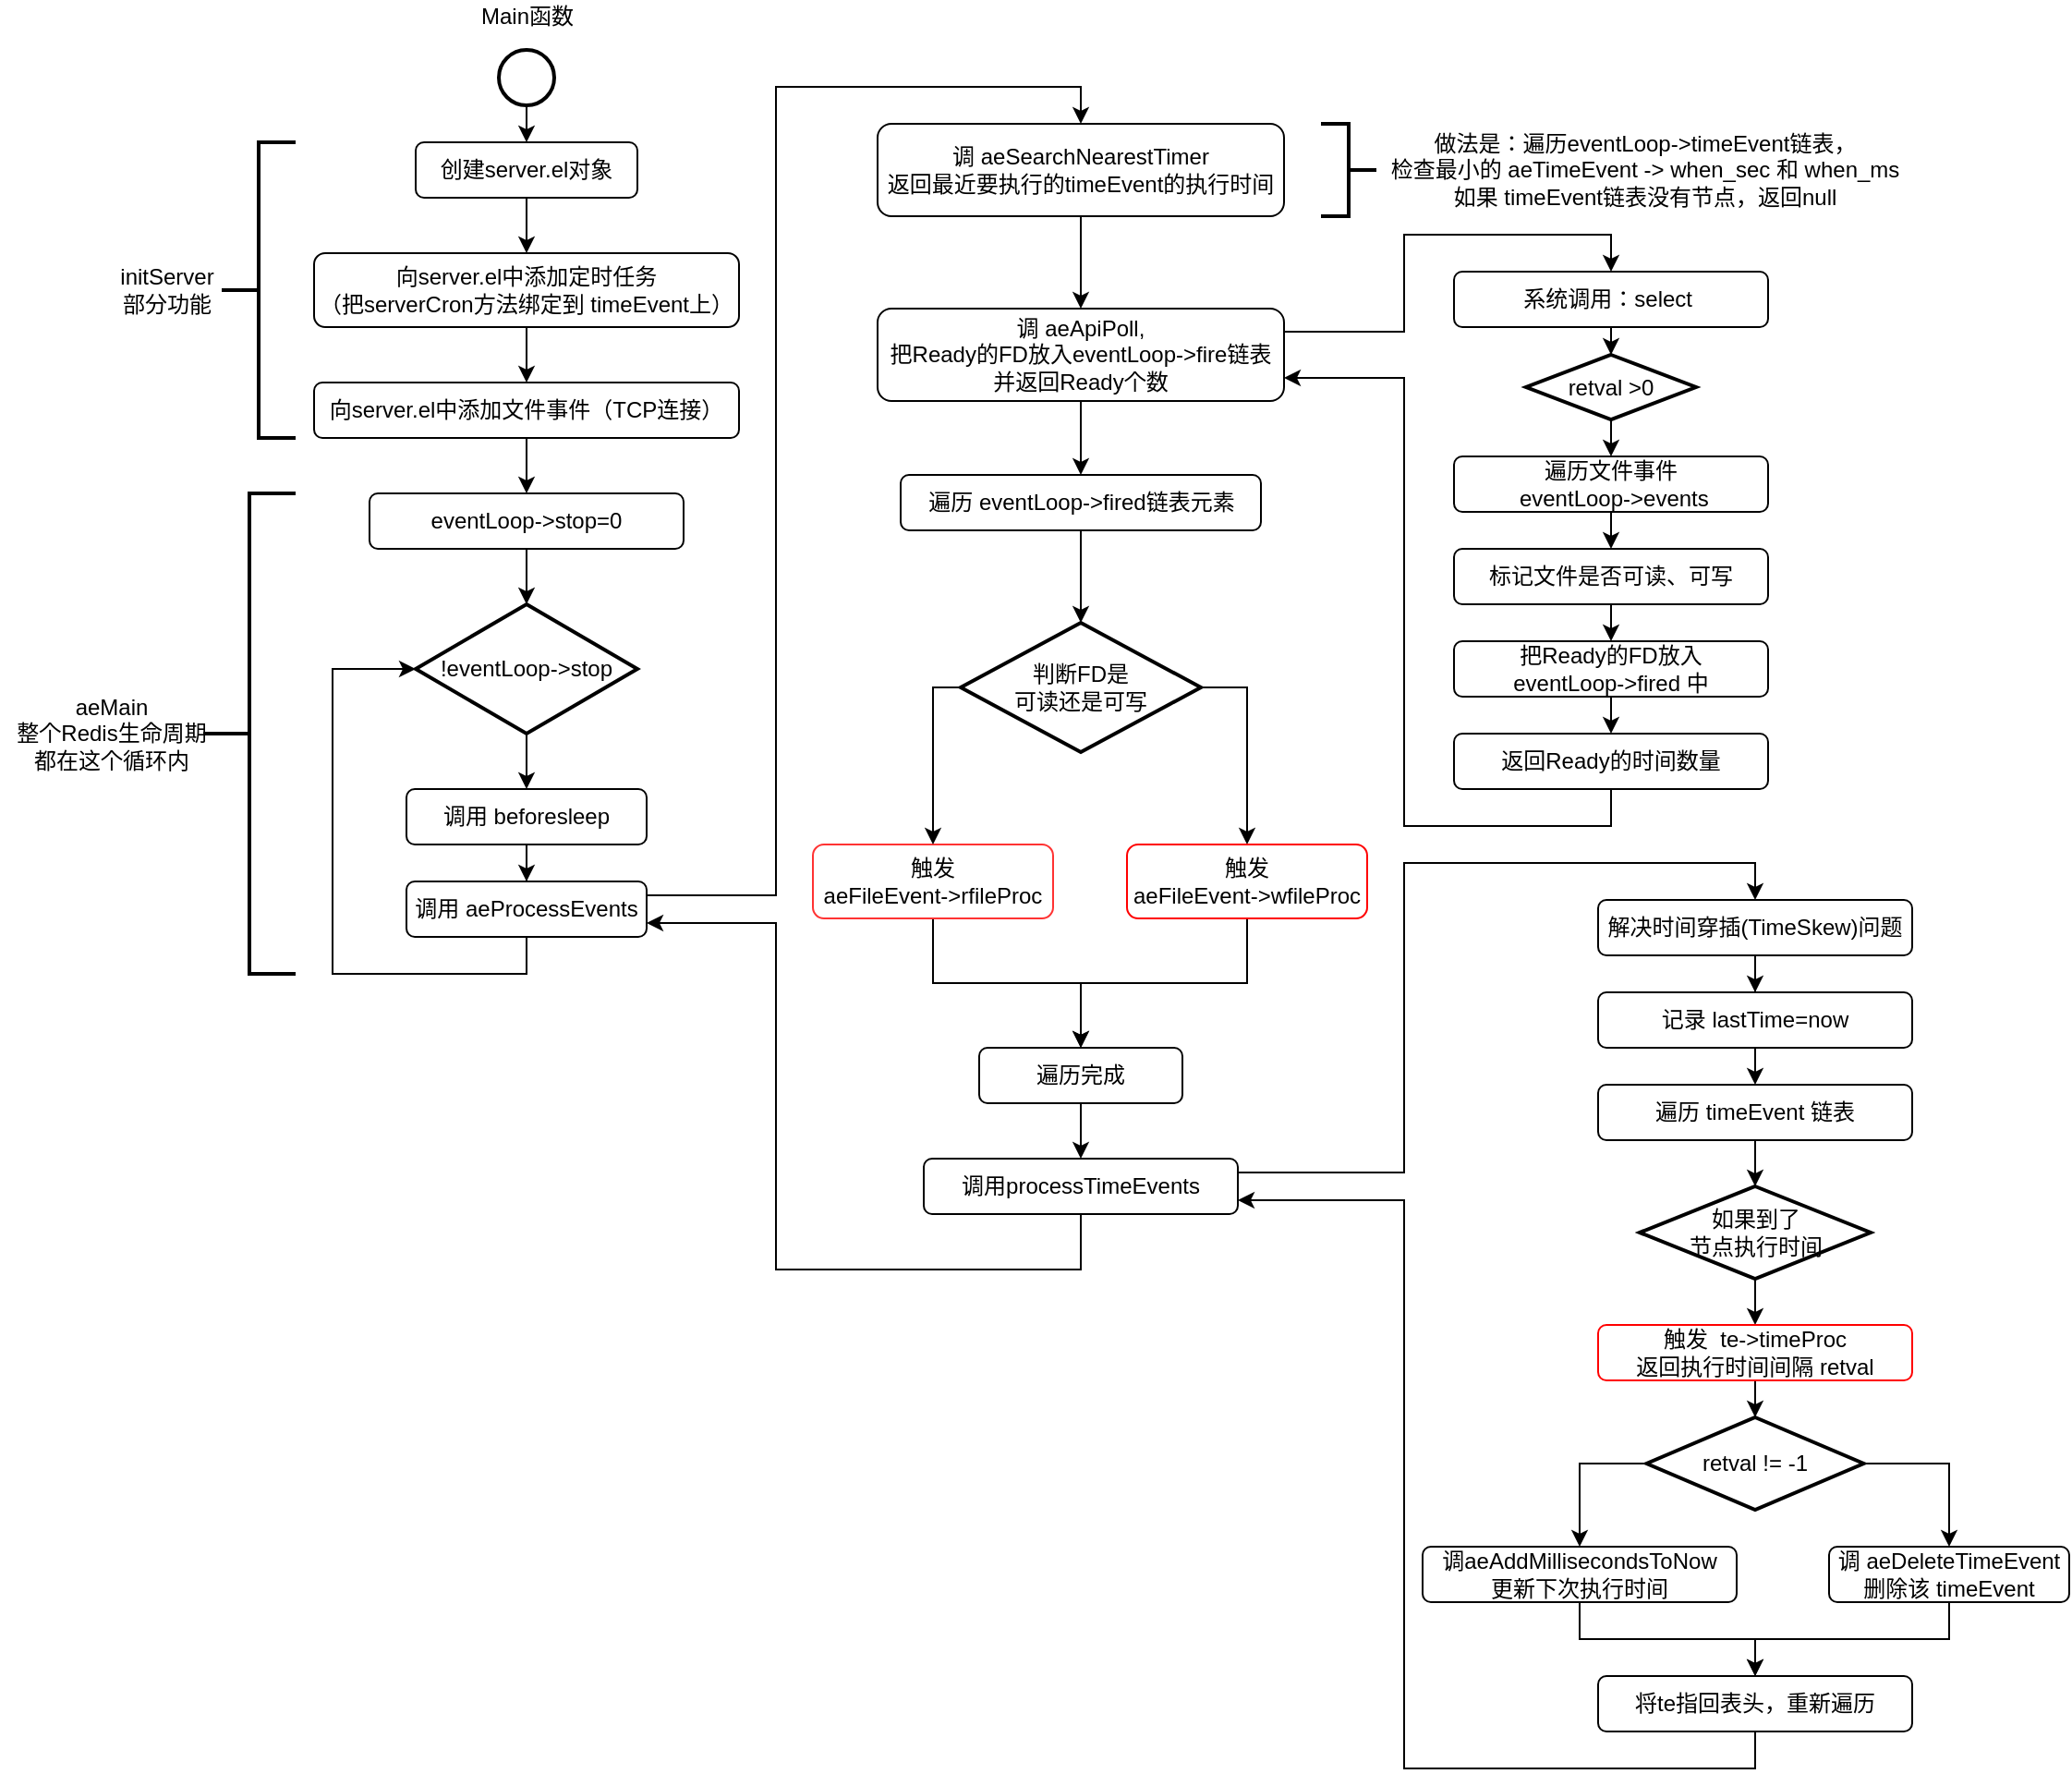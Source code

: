 <mxfile version="13.6.5" type="github">
  <diagram id="8vdtSeNukARw49CFrAyH" name="Page-1">
    <mxGraphModel dx="2249" dy="839" grid="0" gridSize="10" guides="1" tooltips="1" connect="1" arrows="1" fold="1" page="1" pageScale="1" pageWidth="827" pageHeight="1169" math="0" shadow="0">
      <root>
        <mxCell id="0" />
        <mxCell id="1" parent="0" />
        <mxCell id="KVBUYIjwvQeicDJQ01_f-8" style="edgeStyle=orthogonalEdgeStyle;rounded=0;orthogonalLoop=1;jettySize=auto;html=1;exitX=0.5;exitY=1;exitDx=0;exitDy=0;entryX=0.5;entryY=0;entryDx=0;entryDy=0;" edge="1" parent="1" source="86KxqrbWE0M6q4CwEYs0-1" target="KVBUYIjwvQeicDJQ01_f-3">
          <mxGeometry relative="1" as="geometry" />
        </mxCell>
        <mxCell id="86KxqrbWE0M6q4CwEYs0-1" value="创建server.el对象" style="rounded=1;whiteSpace=wrap;html=1;" parent="1" vertex="1">
          <mxGeometry x="95" y="90" width="120" height="30" as="geometry" />
        </mxCell>
        <mxCell id="KVBUYIjwvQeicDJQ01_f-9" style="edgeStyle=orthogonalEdgeStyle;rounded=0;orthogonalLoop=1;jettySize=auto;html=1;exitX=0.5;exitY=1;exitDx=0;exitDy=0;exitPerimeter=0;entryX=0.5;entryY=0;entryDx=0;entryDy=0;" edge="1" parent="1" source="KVBUYIjwvQeicDJQ01_f-2" target="86KxqrbWE0M6q4CwEYs0-1">
          <mxGeometry relative="1" as="geometry" />
        </mxCell>
        <mxCell id="KVBUYIjwvQeicDJQ01_f-2" value="" style="strokeWidth=2;html=1;shape=mxgraph.flowchart.start_1;whiteSpace=wrap;" vertex="1" parent="1">
          <mxGeometry x="140" y="40" width="30" height="30" as="geometry" />
        </mxCell>
        <mxCell id="KVBUYIjwvQeicDJQ01_f-5" value="" style="edgeStyle=orthogonalEdgeStyle;rounded=0;orthogonalLoop=1;jettySize=auto;html=1;" edge="1" parent="1" source="KVBUYIjwvQeicDJQ01_f-3" target="KVBUYIjwvQeicDJQ01_f-4">
          <mxGeometry relative="1" as="geometry" />
        </mxCell>
        <mxCell id="KVBUYIjwvQeicDJQ01_f-3" value="向server.el中添加定时任务&lt;br&gt;（把serverCron方法绑定到 timeEvent上）" style="rounded=1;whiteSpace=wrap;html=1;" vertex="1" parent="1">
          <mxGeometry x="40" y="150" width="230" height="40" as="geometry" />
        </mxCell>
        <mxCell id="KVBUYIjwvQeicDJQ01_f-19" value="" style="edgeStyle=orthogonalEdgeStyle;rounded=0;orthogonalLoop=1;jettySize=auto;html=1;" edge="1" parent="1" source="KVBUYIjwvQeicDJQ01_f-4" target="KVBUYIjwvQeicDJQ01_f-18">
          <mxGeometry relative="1" as="geometry" />
        </mxCell>
        <mxCell id="KVBUYIjwvQeicDJQ01_f-4" value="向server.el中添加文件事件（TCP连接）" style="rounded=1;whiteSpace=wrap;html=1;" vertex="1" parent="1">
          <mxGeometry x="40" y="220" width="230" height="30" as="geometry" />
        </mxCell>
        <mxCell id="KVBUYIjwvQeicDJQ01_f-11" value="" style="strokeWidth=2;html=1;shape=mxgraph.flowchart.annotation_2;align=left;labelPosition=right;pointerEvents=1;" vertex="1" parent="1">
          <mxGeometry x="-10" y="90" width="40" height="160" as="geometry" />
        </mxCell>
        <mxCell id="KVBUYIjwvQeicDJQ01_f-13" value="initServer&lt;br&gt;部分功能" style="text;html=1;align=center;verticalAlign=middle;resizable=0;points=[];autosize=1;" vertex="1" parent="1">
          <mxGeometry x="-75" y="155" width="70" height="30" as="geometry" />
        </mxCell>
        <mxCell id="KVBUYIjwvQeicDJQ01_f-24" value="" style="edgeStyle=orthogonalEdgeStyle;rounded=0;orthogonalLoop=1;jettySize=auto;html=1;" edge="1" parent="1" source="KVBUYIjwvQeicDJQ01_f-14" target="KVBUYIjwvQeicDJQ01_f-23">
          <mxGeometry relative="1" as="geometry" />
        </mxCell>
        <mxCell id="KVBUYIjwvQeicDJQ01_f-14" value="!eventLoop-&amp;gt;stop" style="strokeWidth=2;html=1;shape=mxgraph.flowchart.decision;whiteSpace=wrap;" vertex="1" parent="1">
          <mxGeometry x="95" y="340" width="120" height="70" as="geometry" />
        </mxCell>
        <mxCell id="KVBUYIjwvQeicDJQ01_f-20" value="" style="edgeStyle=orthogonalEdgeStyle;rounded=0;orthogonalLoop=1;jettySize=auto;html=1;" edge="1" parent="1" source="KVBUYIjwvQeicDJQ01_f-18" target="KVBUYIjwvQeicDJQ01_f-14">
          <mxGeometry relative="1" as="geometry" />
        </mxCell>
        <mxCell id="KVBUYIjwvQeicDJQ01_f-18" value="eventLoop-&amp;gt;stop=0" style="rounded=1;whiteSpace=wrap;html=1;" vertex="1" parent="1">
          <mxGeometry x="70" y="280" width="170" height="30" as="geometry" />
        </mxCell>
        <mxCell id="KVBUYIjwvQeicDJQ01_f-26" style="edgeStyle=orthogonalEdgeStyle;rounded=0;orthogonalLoop=1;jettySize=auto;html=1;exitX=0.5;exitY=1;exitDx=0;exitDy=0;entryX=0;entryY=0.5;entryDx=0;entryDy=0;entryPerimeter=0;" edge="1" parent="1" source="KVBUYIjwvQeicDJQ01_f-21" target="KVBUYIjwvQeicDJQ01_f-14">
          <mxGeometry relative="1" as="geometry">
            <Array as="points">
              <mxPoint x="155" y="540" />
              <mxPoint x="50" y="540" />
              <mxPoint x="50" y="375" />
            </Array>
          </mxGeometry>
        </mxCell>
        <mxCell id="KVBUYIjwvQeicDJQ01_f-33" style="edgeStyle=orthogonalEdgeStyle;rounded=0;orthogonalLoop=1;jettySize=auto;html=1;exitX=1;exitY=0.25;exitDx=0;exitDy=0;entryX=0.5;entryY=0;entryDx=0;entryDy=0;" edge="1" parent="1" source="KVBUYIjwvQeicDJQ01_f-21" target="KVBUYIjwvQeicDJQ01_f-31">
          <mxGeometry relative="1" as="geometry">
            <Array as="points">
              <mxPoint x="290" y="498" />
              <mxPoint x="290" y="60" />
              <mxPoint x="455" y="60" />
            </Array>
          </mxGeometry>
        </mxCell>
        <mxCell id="KVBUYIjwvQeicDJQ01_f-21" value="调用 aeProcessEvents" style="rounded=1;whiteSpace=wrap;html=1;" vertex="1" parent="1">
          <mxGeometry x="90" y="490" width="130" height="30" as="geometry" />
        </mxCell>
        <mxCell id="KVBUYIjwvQeicDJQ01_f-25" value="" style="edgeStyle=orthogonalEdgeStyle;rounded=0;orthogonalLoop=1;jettySize=auto;html=1;" edge="1" parent="1" source="KVBUYIjwvQeicDJQ01_f-23" target="KVBUYIjwvQeicDJQ01_f-21">
          <mxGeometry relative="1" as="geometry" />
        </mxCell>
        <mxCell id="KVBUYIjwvQeicDJQ01_f-23" value="调用&amp;nbsp;beforesleep" style="rounded=1;whiteSpace=wrap;html=1;" vertex="1" parent="1">
          <mxGeometry x="90" y="440" width="130" height="30" as="geometry" />
        </mxCell>
        <mxCell id="KVBUYIjwvQeicDJQ01_f-27" value="" style="strokeWidth=2;html=1;shape=mxgraph.flowchart.annotation_2;align=left;labelPosition=right;pointerEvents=1;" vertex="1" parent="1">
          <mxGeometry x="-20" y="280" width="50" height="260" as="geometry" />
        </mxCell>
        <mxCell id="KVBUYIjwvQeicDJQ01_f-30" value="aeMain&lt;br&gt;整个Redis生命周期&lt;br&gt;都在这个循环内" style="text;html=1;align=center;verticalAlign=middle;resizable=0;points=[];autosize=1;" vertex="1" parent="1">
          <mxGeometry x="-130" y="385" width="120" height="50" as="geometry" />
        </mxCell>
        <mxCell id="KVBUYIjwvQeicDJQ01_f-37" value="" style="edgeStyle=orthogonalEdgeStyle;rounded=0;orthogonalLoop=1;jettySize=auto;html=1;" edge="1" parent="1" source="KVBUYIjwvQeicDJQ01_f-31" target="KVBUYIjwvQeicDJQ01_f-36">
          <mxGeometry relative="1" as="geometry" />
        </mxCell>
        <mxCell id="KVBUYIjwvQeicDJQ01_f-31" value="调&amp;nbsp;aeSearchNearestTimer&lt;br&gt;返回最近要执行的timeEvent的执行时间" style="rounded=1;whiteSpace=wrap;html=1;" vertex="1" parent="1">
          <mxGeometry x="345" y="80" width="220" height="50" as="geometry" />
        </mxCell>
        <mxCell id="KVBUYIjwvQeicDJQ01_f-34" value="" style="strokeWidth=2;html=1;shape=mxgraph.flowchart.annotation_2;align=left;labelPosition=right;pointerEvents=1;rotation=-180;" vertex="1" parent="1">
          <mxGeometry x="585" y="80" width="30" height="50" as="geometry" />
        </mxCell>
        <mxCell id="KVBUYIjwvQeicDJQ01_f-35" value="做法是：&lt;span&gt;遍历eventLoop-&amp;gt;timeEvent链表，&lt;/span&gt;&lt;br&gt;检查最小的 aeTimeEvent -&amp;gt; when_sec 和 when_ms&lt;br&gt;如果 timeEvent链表没有节点，返回null" style="text;html=1;align=center;verticalAlign=middle;resizable=0;points=[];autosize=1;" vertex="1" parent="1">
          <mxGeometry x="615" y="80" width="290" height="50" as="geometry" />
        </mxCell>
        <mxCell id="KVBUYIjwvQeicDJQ01_f-39" value="" style="edgeStyle=orthogonalEdgeStyle;rounded=0;orthogonalLoop=1;jettySize=auto;html=1;" edge="1" parent="1" source="KVBUYIjwvQeicDJQ01_f-36" target="KVBUYIjwvQeicDJQ01_f-38">
          <mxGeometry relative="1" as="geometry" />
        </mxCell>
        <mxCell id="KVBUYIjwvQeicDJQ01_f-84" style="edgeStyle=orthogonalEdgeStyle;rounded=0;orthogonalLoop=1;jettySize=auto;html=1;exitX=1;exitY=0.25;exitDx=0;exitDy=0;entryX=0.5;entryY=0;entryDx=0;entryDy=0;" edge="1" parent="1" source="KVBUYIjwvQeicDJQ01_f-36" target="KVBUYIjwvQeicDJQ01_f-78">
          <mxGeometry relative="1" as="geometry">
            <Array as="points">
              <mxPoint x="630" y="193" />
              <mxPoint x="630" y="140" />
              <mxPoint x="742" y="140" />
            </Array>
          </mxGeometry>
        </mxCell>
        <mxCell id="KVBUYIjwvQeicDJQ01_f-36" value="调 aeApiPoll,&lt;br&gt;把Ready的FD放入eventLoop-&amp;gt;fire链表&lt;br&gt;并返回Ready个数" style="rounded=1;whiteSpace=wrap;html=1;" vertex="1" parent="1">
          <mxGeometry x="345" y="180" width="220" height="50" as="geometry" />
        </mxCell>
        <mxCell id="KVBUYIjwvQeicDJQ01_f-41" value="" style="edgeStyle=orthogonalEdgeStyle;rounded=0;orthogonalLoop=1;jettySize=auto;html=1;" edge="1" parent="1" source="KVBUYIjwvQeicDJQ01_f-38" target="KVBUYIjwvQeicDJQ01_f-40">
          <mxGeometry relative="1" as="geometry" />
        </mxCell>
        <mxCell id="KVBUYIjwvQeicDJQ01_f-38" value="遍历 eventLoop-&amp;gt;fired链表元素" style="rounded=1;whiteSpace=wrap;html=1;" vertex="1" parent="1">
          <mxGeometry x="357.5" y="270" width="195" height="30" as="geometry" />
        </mxCell>
        <mxCell id="KVBUYIjwvQeicDJQ01_f-45" style="edgeStyle=orthogonalEdgeStyle;rounded=0;orthogonalLoop=1;jettySize=auto;html=1;exitX=1;exitY=0.5;exitDx=0;exitDy=0;exitPerimeter=0;entryX=0.5;entryY=0;entryDx=0;entryDy=0;" edge="1" parent="1" source="KVBUYIjwvQeicDJQ01_f-40" target="KVBUYIjwvQeicDJQ01_f-44">
          <mxGeometry relative="1" as="geometry" />
        </mxCell>
        <mxCell id="KVBUYIjwvQeicDJQ01_f-40" value="判断FD是&lt;br&gt;可读还是可写" style="strokeWidth=2;html=1;shape=mxgraph.flowchart.decision;whiteSpace=wrap;" vertex="1" parent="1">
          <mxGeometry x="390" y="350" width="130" height="70" as="geometry" />
        </mxCell>
        <mxCell id="KVBUYIjwvQeicDJQ01_f-50" style="edgeStyle=orthogonalEdgeStyle;rounded=0;orthogonalLoop=1;jettySize=auto;html=1;exitX=0.5;exitY=1;exitDx=0;exitDy=0;entryX=0.5;entryY=0;entryDx=0;entryDy=0;" edge="1" parent="1" source="KVBUYIjwvQeicDJQ01_f-42" target="KVBUYIjwvQeicDJQ01_f-49">
          <mxGeometry relative="1" as="geometry" />
        </mxCell>
        <mxCell id="KVBUYIjwvQeicDJQ01_f-42" value="触发&lt;br&gt;aeFileEvent-&amp;gt;rfileProc" style="rounded=1;whiteSpace=wrap;html=1;strokeColor=#FF3333;" vertex="1" parent="1">
          <mxGeometry x="310" y="470" width="130" height="40" as="geometry" />
        </mxCell>
        <mxCell id="KVBUYIjwvQeicDJQ01_f-43" style="edgeStyle=orthogonalEdgeStyle;rounded=0;orthogonalLoop=1;jettySize=auto;html=1;exitX=0;exitY=0.5;exitDx=0;exitDy=0;exitPerimeter=0;entryX=0.5;entryY=0;entryDx=0;entryDy=0;" edge="1" parent="1" source="KVBUYIjwvQeicDJQ01_f-40" target="KVBUYIjwvQeicDJQ01_f-42">
          <mxGeometry relative="1" as="geometry">
            <Array as="points">
              <mxPoint x="375" y="385" />
            </Array>
          </mxGeometry>
        </mxCell>
        <mxCell id="KVBUYIjwvQeicDJQ01_f-51" style="edgeStyle=orthogonalEdgeStyle;rounded=0;orthogonalLoop=1;jettySize=auto;html=1;exitX=0.5;exitY=1;exitDx=0;exitDy=0;entryX=0.5;entryY=0;entryDx=0;entryDy=0;" edge="1" parent="1" source="KVBUYIjwvQeicDJQ01_f-44" target="KVBUYIjwvQeicDJQ01_f-49">
          <mxGeometry relative="1" as="geometry" />
        </mxCell>
        <mxCell id="KVBUYIjwvQeicDJQ01_f-44" value="触发&lt;br&gt;aeFileEvent-&amp;gt;wfileProc" style="rounded=1;whiteSpace=wrap;html=1;strokeColor=#FF0000;" vertex="1" parent="1">
          <mxGeometry x="480" y="470" width="130" height="40" as="geometry" />
        </mxCell>
        <mxCell id="KVBUYIjwvQeicDJQ01_f-55" value="" style="edgeStyle=orthogonalEdgeStyle;rounded=0;orthogonalLoop=1;jettySize=auto;html=1;" edge="1" parent="1" source="KVBUYIjwvQeicDJQ01_f-49" target="KVBUYIjwvQeicDJQ01_f-54">
          <mxGeometry relative="1" as="geometry" />
        </mxCell>
        <mxCell id="KVBUYIjwvQeicDJQ01_f-49" value="遍历完成" style="rounded=1;whiteSpace=wrap;html=1;" vertex="1" parent="1">
          <mxGeometry x="400" y="580" width="110" height="30" as="geometry" />
        </mxCell>
        <mxCell id="KVBUYIjwvQeicDJQ01_f-56" style="edgeStyle=orthogonalEdgeStyle;rounded=0;orthogonalLoop=1;jettySize=auto;html=1;exitX=0.5;exitY=1;exitDx=0;exitDy=0;entryX=1;entryY=0.75;entryDx=0;entryDy=0;" edge="1" parent="1" source="KVBUYIjwvQeicDJQ01_f-54" target="KVBUYIjwvQeicDJQ01_f-21">
          <mxGeometry relative="1" as="geometry">
            <Array as="points">
              <mxPoint x="455" y="700" />
              <mxPoint x="290" y="700" />
              <mxPoint x="290" y="513" />
            </Array>
          </mxGeometry>
        </mxCell>
        <mxCell id="KVBUYIjwvQeicDJQ01_f-92" style="edgeStyle=orthogonalEdgeStyle;rounded=0;orthogonalLoop=1;jettySize=auto;html=1;exitX=1;exitY=0.25;exitDx=0;exitDy=0;entryX=0.5;entryY=0;entryDx=0;entryDy=0;" edge="1" parent="1" source="KVBUYIjwvQeicDJQ01_f-54" target="KVBUYIjwvQeicDJQ01_f-57">
          <mxGeometry relative="1" as="geometry">
            <Array as="points">
              <mxPoint x="630" y="648" />
              <mxPoint x="630" y="480" />
              <mxPoint x="820" y="480" />
            </Array>
          </mxGeometry>
        </mxCell>
        <mxCell id="KVBUYIjwvQeicDJQ01_f-54" value="调用processTimeEvents" style="rounded=1;whiteSpace=wrap;html=1;" vertex="1" parent="1">
          <mxGeometry x="370" y="640" width="170" height="30" as="geometry" />
        </mxCell>
        <mxCell id="KVBUYIjwvQeicDJQ01_f-67" value="" style="edgeStyle=orthogonalEdgeStyle;rounded=0;orthogonalLoop=1;jettySize=auto;html=1;entryX=0.5;entryY=0;entryDx=0;entryDy=0;" edge="1" parent="1" source="KVBUYIjwvQeicDJQ01_f-57" target="KVBUYIjwvQeicDJQ01_f-58">
          <mxGeometry relative="1" as="geometry" />
        </mxCell>
        <mxCell id="KVBUYIjwvQeicDJQ01_f-57" value="解决时间穿插(TimeSkew)问题" style="rounded=1;whiteSpace=wrap;html=1;" vertex="1" parent="1">
          <mxGeometry x="735" y="500" width="170" height="30" as="geometry" />
        </mxCell>
        <mxCell id="KVBUYIjwvQeicDJQ01_f-68" style="edgeStyle=orthogonalEdgeStyle;rounded=0;orthogonalLoop=1;jettySize=auto;html=1;exitX=0.5;exitY=1;exitDx=0;exitDy=0;entryX=0.5;entryY=0;entryDx=0;entryDy=0;" edge="1" parent="1" source="KVBUYIjwvQeicDJQ01_f-58" target="KVBUYIjwvQeicDJQ01_f-59">
          <mxGeometry relative="1" as="geometry" />
        </mxCell>
        <mxCell id="KVBUYIjwvQeicDJQ01_f-58" value="记录 lastTime=now" style="rounded=1;whiteSpace=wrap;html=1;" vertex="1" parent="1">
          <mxGeometry x="735" y="550" width="170" height="30" as="geometry" />
        </mxCell>
        <mxCell id="KVBUYIjwvQeicDJQ01_f-70" style="edgeStyle=orthogonalEdgeStyle;rounded=0;orthogonalLoop=1;jettySize=auto;html=1;exitX=0.5;exitY=1;exitDx=0;exitDy=0;entryX=0.5;entryY=0;entryDx=0;entryDy=0;entryPerimeter=0;" edge="1" parent="1" source="KVBUYIjwvQeicDJQ01_f-59" target="KVBUYIjwvQeicDJQ01_f-60">
          <mxGeometry relative="1" as="geometry" />
        </mxCell>
        <mxCell id="KVBUYIjwvQeicDJQ01_f-59" value="遍历 timeEvent 链表" style="rounded=1;whiteSpace=wrap;html=1;" vertex="1" parent="1">
          <mxGeometry x="735" y="600" width="170" height="30" as="geometry" />
        </mxCell>
        <mxCell id="KVBUYIjwvQeicDJQ01_f-71" style="edgeStyle=orthogonalEdgeStyle;rounded=0;orthogonalLoop=1;jettySize=auto;html=1;exitX=0.5;exitY=1;exitDx=0;exitDy=0;exitPerimeter=0;entryX=0.5;entryY=0;entryDx=0;entryDy=0;" edge="1" parent="1" source="KVBUYIjwvQeicDJQ01_f-60" target="KVBUYIjwvQeicDJQ01_f-61">
          <mxGeometry relative="1" as="geometry" />
        </mxCell>
        <mxCell id="KVBUYIjwvQeicDJQ01_f-60" value="如果到了&lt;br&gt;节点执行时间" style="strokeWidth=2;html=1;shape=mxgraph.flowchart.decision;whiteSpace=wrap;" vertex="1" parent="1">
          <mxGeometry x="757.5" y="655" width="125" height="50" as="geometry" />
        </mxCell>
        <mxCell id="KVBUYIjwvQeicDJQ01_f-72" style="edgeStyle=orthogonalEdgeStyle;rounded=0;orthogonalLoop=1;jettySize=auto;html=1;exitX=0.5;exitY=1;exitDx=0;exitDy=0;entryX=0.5;entryY=0;entryDx=0;entryDy=0;entryPerimeter=0;" edge="1" parent="1" source="KVBUYIjwvQeicDJQ01_f-61" target="KVBUYIjwvQeicDJQ01_f-63">
          <mxGeometry relative="1" as="geometry" />
        </mxCell>
        <mxCell id="KVBUYIjwvQeicDJQ01_f-61" value="触发&amp;nbsp; te-&amp;gt;timeProc &lt;br&gt;返回执行时间间隔 retval" style="rounded=1;whiteSpace=wrap;html=1;strokeColor=#FF0000;" vertex="1" parent="1">
          <mxGeometry x="735" y="730" width="170" height="30" as="geometry" />
        </mxCell>
        <mxCell id="KVBUYIjwvQeicDJQ01_f-73" style="edgeStyle=orthogonalEdgeStyle;rounded=0;orthogonalLoop=1;jettySize=auto;html=1;exitX=0;exitY=0.5;exitDx=0;exitDy=0;exitPerimeter=0;entryX=0.5;entryY=0;entryDx=0;entryDy=0;" edge="1" parent="1" source="KVBUYIjwvQeicDJQ01_f-63" target="KVBUYIjwvQeicDJQ01_f-64">
          <mxGeometry relative="1" as="geometry" />
        </mxCell>
        <mxCell id="KVBUYIjwvQeicDJQ01_f-74" style="edgeStyle=orthogonalEdgeStyle;rounded=0;orthogonalLoop=1;jettySize=auto;html=1;exitX=1;exitY=0.5;exitDx=0;exitDy=0;exitPerimeter=0;entryX=0.5;entryY=0;entryDx=0;entryDy=0;" edge="1" parent="1" source="KVBUYIjwvQeicDJQ01_f-63" target="KVBUYIjwvQeicDJQ01_f-65">
          <mxGeometry relative="1" as="geometry" />
        </mxCell>
        <mxCell id="KVBUYIjwvQeicDJQ01_f-63" value="retval != -1" style="strokeWidth=2;html=1;shape=mxgraph.flowchart.decision;whiteSpace=wrap;" vertex="1" parent="1">
          <mxGeometry x="761.25" y="780" width="117.5" height="50" as="geometry" />
        </mxCell>
        <mxCell id="KVBUYIjwvQeicDJQ01_f-75" style="edgeStyle=orthogonalEdgeStyle;rounded=0;orthogonalLoop=1;jettySize=auto;html=1;exitX=0.5;exitY=1;exitDx=0;exitDy=0;entryX=0.5;entryY=0;entryDx=0;entryDy=0;" edge="1" parent="1" source="KVBUYIjwvQeicDJQ01_f-64" target="KVBUYIjwvQeicDJQ01_f-66">
          <mxGeometry relative="1" as="geometry" />
        </mxCell>
        <mxCell id="KVBUYIjwvQeicDJQ01_f-64" value="调aeAddMillisecondsToNow&lt;br&gt;更新下次执行时间" style="rounded=1;whiteSpace=wrap;html=1;" vertex="1" parent="1">
          <mxGeometry x="640" y="850" width="170" height="30" as="geometry" />
        </mxCell>
        <mxCell id="KVBUYIjwvQeicDJQ01_f-76" style="edgeStyle=orthogonalEdgeStyle;rounded=0;orthogonalLoop=1;jettySize=auto;html=1;exitX=0.5;exitY=1;exitDx=0;exitDy=0;entryX=0.5;entryY=0;entryDx=0;entryDy=0;" edge="1" parent="1" source="KVBUYIjwvQeicDJQ01_f-65" target="KVBUYIjwvQeicDJQ01_f-66">
          <mxGeometry relative="1" as="geometry" />
        </mxCell>
        <mxCell id="KVBUYIjwvQeicDJQ01_f-65" value="调&amp;nbsp;aeDeleteTimeEvent&lt;br&gt;删除该 timeEvent" style="rounded=1;whiteSpace=wrap;html=1;" vertex="1" parent="1">
          <mxGeometry x="860" y="850" width="130" height="30" as="geometry" />
        </mxCell>
        <mxCell id="KVBUYIjwvQeicDJQ01_f-93" style="edgeStyle=orthogonalEdgeStyle;rounded=0;orthogonalLoop=1;jettySize=auto;html=1;exitX=0.5;exitY=1;exitDx=0;exitDy=0;entryX=1;entryY=0.75;entryDx=0;entryDy=0;" edge="1" parent="1" source="KVBUYIjwvQeicDJQ01_f-66" target="KVBUYIjwvQeicDJQ01_f-54">
          <mxGeometry relative="1" as="geometry">
            <Array as="points">
              <mxPoint x="820" y="970" />
              <mxPoint x="630" y="970" />
              <mxPoint x="630" y="663" />
            </Array>
          </mxGeometry>
        </mxCell>
        <mxCell id="KVBUYIjwvQeicDJQ01_f-66" value="将te指回表头，重新遍历" style="rounded=1;whiteSpace=wrap;html=1;" vertex="1" parent="1">
          <mxGeometry x="735" y="920" width="170" height="30" as="geometry" />
        </mxCell>
        <mxCell id="KVBUYIjwvQeicDJQ01_f-85" style="edgeStyle=orthogonalEdgeStyle;rounded=0;orthogonalLoop=1;jettySize=auto;html=1;exitX=0.5;exitY=1;exitDx=0;exitDy=0;entryX=0.5;entryY=0;entryDx=0;entryDy=0;entryPerimeter=0;" edge="1" parent="1" source="KVBUYIjwvQeicDJQ01_f-78" target="KVBUYIjwvQeicDJQ01_f-79">
          <mxGeometry relative="1" as="geometry" />
        </mxCell>
        <mxCell id="KVBUYIjwvQeicDJQ01_f-78" value="系统调用：select&amp;nbsp;" style="rounded=1;whiteSpace=wrap;html=1;" vertex="1" parent="1">
          <mxGeometry x="657" y="160" width="170" height="30" as="geometry" />
        </mxCell>
        <mxCell id="KVBUYIjwvQeicDJQ01_f-87" style="edgeStyle=orthogonalEdgeStyle;rounded=0;orthogonalLoop=1;jettySize=auto;html=1;exitX=0.5;exitY=1;exitDx=0;exitDy=0;exitPerimeter=0;entryX=0.5;entryY=0;entryDx=0;entryDy=0;" edge="1" parent="1" source="KVBUYIjwvQeicDJQ01_f-79" target="KVBUYIjwvQeicDJQ01_f-80">
          <mxGeometry relative="1" as="geometry" />
        </mxCell>
        <mxCell id="KVBUYIjwvQeicDJQ01_f-79" value="retval &amp;gt;0" style="strokeWidth=2;html=1;shape=mxgraph.flowchart.decision;whiteSpace=wrap;" vertex="1" parent="1">
          <mxGeometry x="696" y="205" width="92" height="35" as="geometry" />
        </mxCell>
        <mxCell id="KVBUYIjwvQeicDJQ01_f-88" style="edgeStyle=orthogonalEdgeStyle;rounded=0;orthogonalLoop=1;jettySize=auto;html=1;exitX=0.5;exitY=1;exitDx=0;exitDy=0;entryX=0.5;entryY=0;entryDx=0;entryDy=0;" edge="1" parent="1" source="KVBUYIjwvQeicDJQ01_f-80" target="KVBUYIjwvQeicDJQ01_f-81">
          <mxGeometry relative="1" as="geometry" />
        </mxCell>
        <mxCell id="KVBUYIjwvQeicDJQ01_f-80" value="遍历文件事件&lt;br&gt;&amp;nbsp;eventLoop-&amp;gt;events" style="rounded=1;whiteSpace=wrap;html=1;" vertex="1" parent="1">
          <mxGeometry x="657" y="260" width="170" height="30" as="geometry" />
        </mxCell>
        <mxCell id="KVBUYIjwvQeicDJQ01_f-89" style="edgeStyle=orthogonalEdgeStyle;rounded=0;orthogonalLoop=1;jettySize=auto;html=1;exitX=0.5;exitY=1;exitDx=0;exitDy=0;entryX=0.5;entryY=0;entryDx=0;entryDy=0;" edge="1" parent="1" source="KVBUYIjwvQeicDJQ01_f-81" target="KVBUYIjwvQeicDJQ01_f-82">
          <mxGeometry relative="1" as="geometry" />
        </mxCell>
        <mxCell id="KVBUYIjwvQeicDJQ01_f-81" value="标记文件是否可读、可写" style="rounded=1;whiteSpace=wrap;html=1;" vertex="1" parent="1">
          <mxGeometry x="657" y="310" width="170" height="30" as="geometry" />
        </mxCell>
        <mxCell id="KVBUYIjwvQeicDJQ01_f-90" style="edgeStyle=orthogonalEdgeStyle;rounded=0;orthogonalLoop=1;jettySize=auto;html=1;exitX=0.5;exitY=1;exitDx=0;exitDy=0;entryX=0.5;entryY=0;entryDx=0;entryDy=0;" edge="1" parent="1" source="KVBUYIjwvQeicDJQ01_f-82" target="KVBUYIjwvQeicDJQ01_f-83">
          <mxGeometry relative="1" as="geometry" />
        </mxCell>
        <mxCell id="KVBUYIjwvQeicDJQ01_f-82" value="把Ready的FD放入&lt;br&gt;eventLoop-&amp;gt;fired 中" style="rounded=1;whiteSpace=wrap;html=1;" vertex="1" parent="1">
          <mxGeometry x="657" y="360" width="170" height="30" as="geometry" />
        </mxCell>
        <mxCell id="KVBUYIjwvQeicDJQ01_f-91" style="edgeStyle=orthogonalEdgeStyle;rounded=0;orthogonalLoop=1;jettySize=auto;html=1;exitX=0.5;exitY=1;exitDx=0;exitDy=0;entryX=1;entryY=0.75;entryDx=0;entryDy=0;" edge="1" parent="1" source="KVBUYIjwvQeicDJQ01_f-83" target="KVBUYIjwvQeicDJQ01_f-36">
          <mxGeometry relative="1" as="geometry">
            <Array as="points">
              <mxPoint x="742" y="460" />
              <mxPoint x="630" y="460" />
              <mxPoint x="630" y="218" />
            </Array>
          </mxGeometry>
        </mxCell>
        <mxCell id="KVBUYIjwvQeicDJQ01_f-83" value="返回Ready的时间数量" style="rounded=1;whiteSpace=wrap;html=1;" vertex="1" parent="1">
          <mxGeometry x="657" y="410" width="170" height="30" as="geometry" />
        </mxCell>
        <mxCell id="KVBUYIjwvQeicDJQ01_f-94" value="Main函数" style="text;html=1;align=center;verticalAlign=middle;resizable=0;points=[];autosize=1;" vertex="1" parent="1">
          <mxGeometry x="125" y="13" width="60" height="18" as="geometry" />
        </mxCell>
      </root>
    </mxGraphModel>
  </diagram>
</mxfile>
